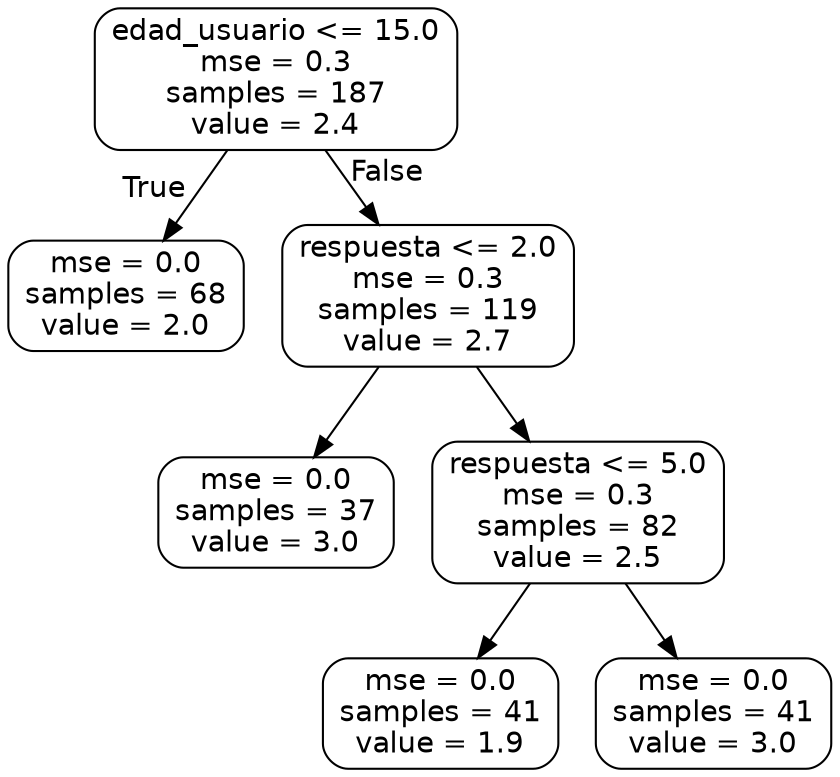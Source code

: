 digraph Tree {
node [shape=box, style="rounded", color="black", fontname=helvetica] ;
edge [fontname=helvetica] ;
0 [label="edad_usuario <= 15.0\nmse = 0.3\nsamples = 187\nvalue = 2.4"] ;
1 [label="mse = 0.0\nsamples = 68\nvalue = 2.0"] ;
0 -> 1 [labeldistance=2.5, labelangle=45, headlabel="True"] ;
2 [label="respuesta <= 2.0\nmse = 0.3\nsamples = 119\nvalue = 2.7"] ;
0 -> 2 [labeldistance=2.5, labelangle=-45, headlabel="False"] ;
3 [label="mse = 0.0\nsamples = 37\nvalue = 3.0"] ;
2 -> 3 ;
4 [label="respuesta <= 5.0\nmse = 0.3\nsamples = 82\nvalue = 2.5"] ;
2 -> 4 ;
5 [label="mse = 0.0\nsamples = 41\nvalue = 1.9"] ;
4 -> 5 ;
6 [label="mse = 0.0\nsamples = 41\nvalue = 3.0"] ;
4 -> 6 ;
}